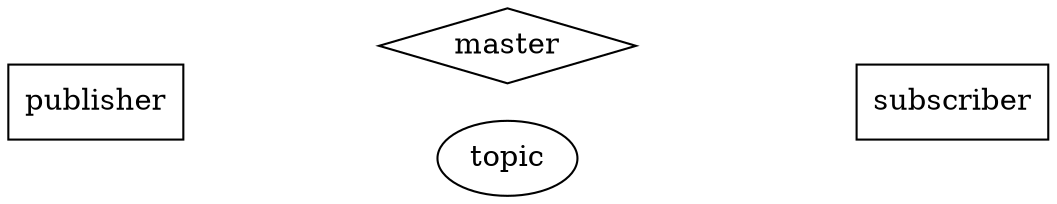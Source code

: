 digraph {
	rankdir=LR;
	node [shape=box,style=filled,fillcolor=white];
	publisher;
	subscriber;
	master [shape=diamond];
	node [shape=ellipse,style=filled,fillcolor=white];
	topic;
	{rank=same;master;topic}
	publisher->master[style=invis,label="register"];
	publisher->topic[style=invis,label="publish"];
	subscriber->master[style=invis,label="query"];
	topic->subscriber[style=invis,label="subscribe"];
}
